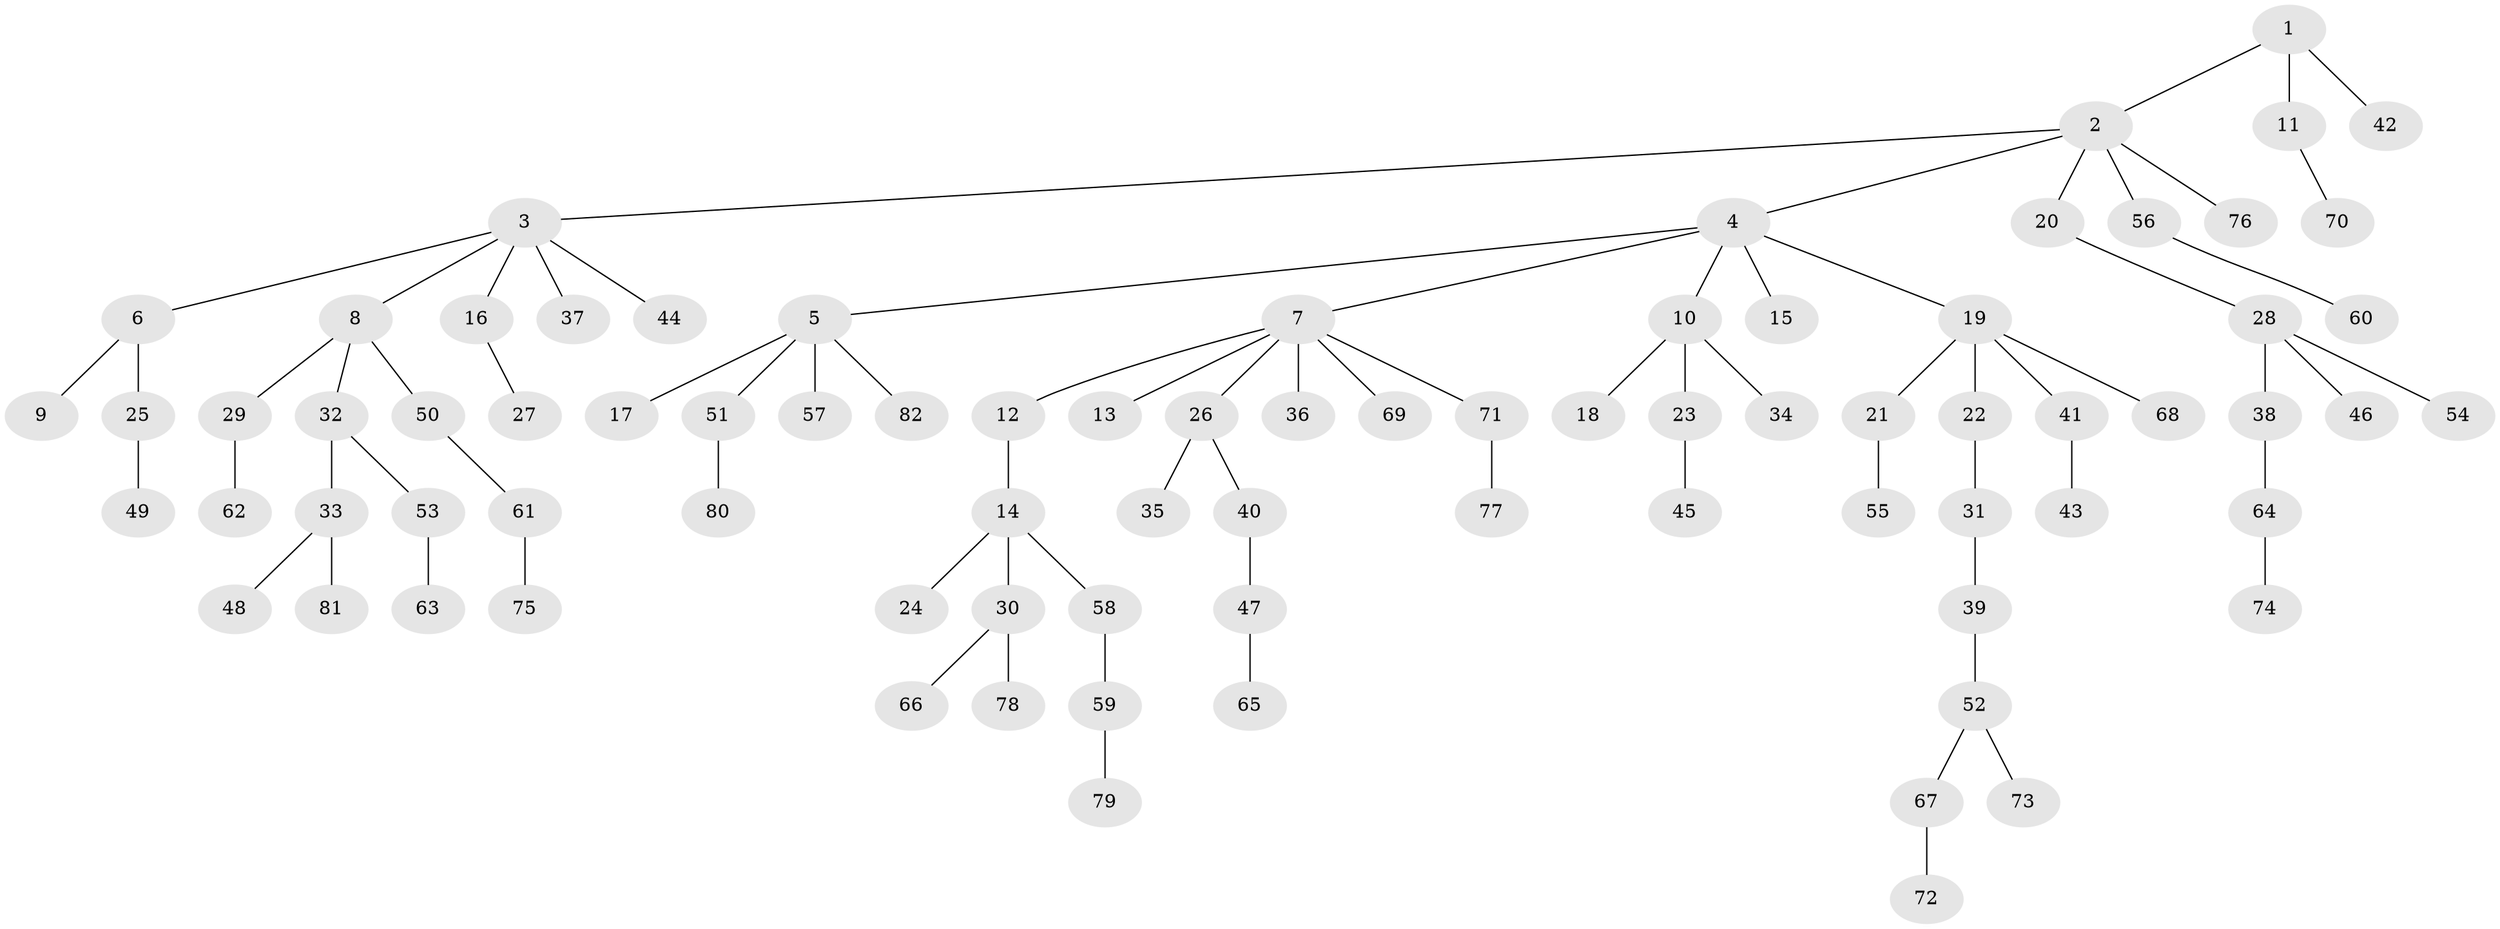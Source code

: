 // Generated by graph-tools (version 1.1) at 2025/15/03/09/25 04:15:34]
// undirected, 82 vertices, 81 edges
graph export_dot {
graph [start="1"]
  node [color=gray90,style=filled];
  1;
  2;
  3;
  4;
  5;
  6;
  7;
  8;
  9;
  10;
  11;
  12;
  13;
  14;
  15;
  16;
  17;
  18;
  19;
  20;
  21;
  22;
  23;
  24;
  25;
  26;
  27;
  28;
  29;
  30;
  31;
  32;
  33;
  34;
  35;
  36;
  37;
  38;
  39;
  40;
  41;
  42;
  43;
  44;
  45;
  46;
  47;
  48;
  49;
  50;
  51;
  52;
  53;
  54;
  55;
  56;
  57;
  58;
  59;
  60;
  61;
  62;
  63;
  64;
  65;
  66;
  67;
  68;
  69;
  70;
  71;
  72;
  73;
  74;
  75;
  76;
  77;
  78;
  79;
  80;
  81;
  82;
  1 -- 2;
  1 -- 11;
  1 -- 42;
  2 -- 3;
  2 -- 4;
  2 -- 20;
  2 -- 56;
  2 -- 76;
  3 -- 6;
  3 -- 8;
  3 -- 16;
  3 -- 37;
  3 -- 44;
  4 -- 5;
  4 -- 7;
  4 -- 10;
  4 -- 15;
  4 -- 19;
  5 -- 17;
  5 -- 51;
  5 -- 57;
  5 -- 82;
  6 -- 9;
  6 -- 25;
  7 -- 12;
  7 -- 13;
  7 -- 26;
  7 -- 36;
  7 -- 69;
  7 -- 71;
  8 -- 29;
  8 -- 32;
  8 -- 50;
  10 -- 18;
  10 -- 23;
  10 -- 34;
  11 -- 70;
  12 -- 14;
  14 -- 24;
  14 -- 30;
  14 -- 58;
  16 -- 27;
  19 -- 21;
  19 -- 22;
  19 -- 41;
  19 -- 68;
  20 -- 28;
  21 -- 55;
  22 -- 31;
  23 -- 45;
  25 -- 49;
  26 -- 35;
  26 -- 40;
  28 -- 38;
  28 -- 46;
  28 -- 54;
  29 -- 62;
  30 -- 66;
  30 -- 78;
  31 -- 39;
  32 -- 33;
  32 -- 53;
  33 -- 48;
  33 -- 81;
  38 -- 64;
  39 -- 52;
  40 -- 47;
  41 -- 43;
  47 -- 65;
  50 -- 61;
  51 -- 80;
  52 -- 67;
  52 -- 73;
  53 -- 63;
  56 -- 60;
  58 -- 59;
  59 -- 79;
  61 -- 75;
  64 -- 74;
  67 -- 72;
  71 -- 77;
}
